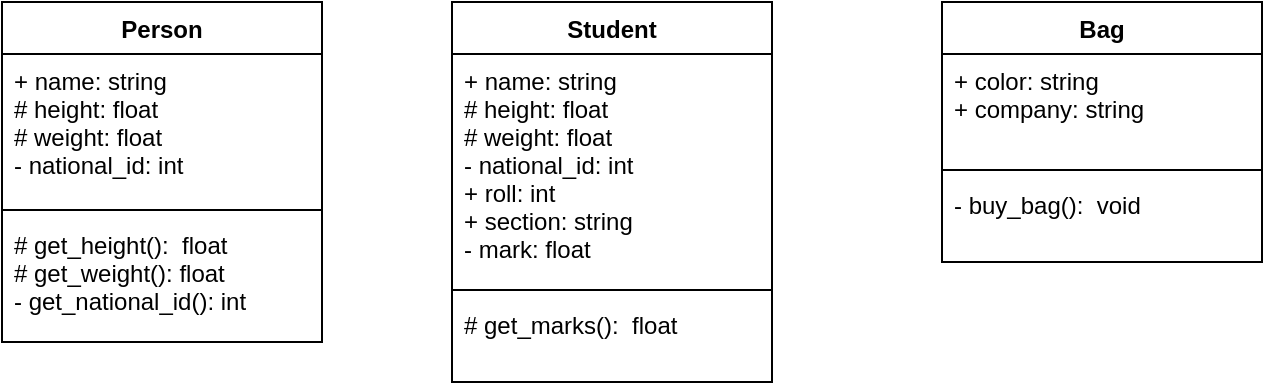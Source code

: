 <mxfile version="20.6.0" type="device"><diagram id="rsFz6V0V3Y2aOYZGyEYR" name="Page-1"><mxGraphModel dx="868" dy="474" grid="1" gridSize="10" guides="1" tooltips="1" connect="1" arrows="1" fold="1" page="1" pageScale="1" pageWidth="850" pageHeight="1100" math="0" shadow="0"><root><mxCell id="0"/><mxCell id="1" parent="0"/><mxCell id="5YK2ttBiyL-jPPbldMlE-1" value="Person" style="swimlane;fontStyle=1;align=center;verticalAlign=top;childLayout=stackLayout;horizontal=1;startSize=26;horizontalStack=0;resizeParent=1;resizeParentMax=0;resizeLast=0;collapsible=1;marginBottom=0;" vertex="1" parent="1"><mxGeometry x="40" y="120" width="160" height="170" as="geometry"><mxRectangle x="40" y="120" width="80" height="30" as="alternateBounds"/></mxGeometry></mxCell><mxCell id="5YK2ttBiyL-jPPbldMlE-2" value="+ name: string&#10;# height: float&#10;# weight: float&#10;- national_id: int&#10;" style="text;strokeColor=none;fillColor=none;align=left;verticalAlign=top;spacingLeft=4;spacingRight=4;overflow=hidden;rotatable=0;points=[[0,0.5],[1,0.5]];portConstraint=eastwest;" vertex="1" parent="5YK2ttBiyL-jPPbldMlE-1"><mxGeometry y="26" width="160" height="74" as="geometry"/></mxCell><mxCell id="5YK2ttBiyL-jPPbldMlE-3" value="" style="line;strokeWidth=1;fillColor=none;align=left;verticalAlign=middle;spacingTop=-1;spacingLeft=3;spacingRight=3;rotatable=0;labelPosition=right;points=[];portConstraint=eastwest;strokeColor=inherit;" vertex="1" parent="5YK2ttBiyL-jPPbldMlE-1"><mxGeometry y="100" width="160" height="8" as="geometry"/></mxCell><mxCell id="5YK2ttBiyL-jPPbldMlE-4" value="# get_height():  float&#10;# get_weight(): float&#10;- get_national_id(): int" style="text;strokeColor=none;fillColor=none;align=left;verticalAlign=top;spacingLeft=4;spacingRight=4;overflow=hidden;rotatable=0;points=[[0,0.5],[1,0.5]];portConstraint=eastwest;" vertex="1" parent="5YK2ttBiyL-jPPbldMlE-1"><mxGeometry y="108" width="160" height="62" as="geometry"/></mxCell><mxCell id="5YK2ttBiyL-jPPbldMlE-5" value="Student" style="swimlane;fontStyle=1;align=center;verticalAlign=top;childLayout=stackLayout;horizontal=1;startSize=26;horizontalStack=0;resizeParent=1;resizeParentMax=0;resizeLast=0;collapsible=1;marginBottom=0;" vertex="1" parent="1"><mxGeometry x="265" y="120" width="160" height="190" as="geometry"><mxRectangle x="40" y="120" width="80" height="30" as="alternateBounds"/></mxGeometry></mxCell><mxCell id="5YK2ttBiyL-jPPbldMlE-6" value="+ name: string&#10;# height: float&#10;# weight: float&#10;- national_id: int&#10;+ roll: int&#10;+ section: string&#10;- mark: float" style="text;strokeColor=none;fillColor=none;align=left;verticalAlign=top;spacingLeft=4;spacingRight=4;overflow=hidden;rotatable=0;points=[[0,0.5],[1,0.5]];portConstraint=eastwest;" vertex="1" parent="5YK2ttBiyL-jPPbldMlE-5"><mxGeometry y="26" width="160" height="114" as="geometry"/></mxCell><mxCell id="5YK2ttBiyL-jPPbldMlE-7" value="" style="line;strokeWidth=1;fillColor=none;align=left;verticalAlign=middle;spacingTop=-1;spacingLeft=3;spacingRight=3;rotatable=0;labelPosition=right;points=[];portConstraint=eastwest;strokeColor=inherit;" vertex="1" parent="5YK2ttBiyL-jPPbldMlE-5"><mxGeometry y="140" width="160" height="8" as="geometry"/></mxCell><mxCell id="5YK2ttBiyL-jPPbldMlE-8" value="# get_marks():  float" style="text;strokeColor=none;fillColor=none;align=left;verticalAlign=top;spacingLeft=4;spacingRight=4;overflow=hidden;rotatable=0;points=[[0,0.5],[1,0.5]];portConstraint=eastwest;" vertex="1" parent="5YK2ttBiyL-jPPbldMlE-5"><mxGeometry y="148" width="160" height="42" as="geometry"/></mxCell><mxCell id="5YK2ttBiyL-jPPbldMlE-9" value="Bag" style="swimlane;fontStyle=1;align=center;verticalAlign=top;childLayout=stackLayout;horizontal=1;startSize=26;horizontalStack=0;resizeParent=1;resizeParentMax=0;resizeLast=0;collapsible=1;marginBottom=0;" vertex="1" parent="1"><mxGeometry x="510" y="120" width="160" height="130" as="geometry"><mxRectangle x="40" y="120" width="80" height="30" as="alternateBounds"/></mxGeometry></mxCell><mxCell id="5YK2ttBiyL-jPPbldMlE-10" value="+ color: string &#10;+ company: string" style="text;strokeColor=none;fillColor=none;align=left;verticalAlign=top;spacingLeft=4;spacingRight=4;overflow=hidden;rotatable=0;points=[[0,0.5],[1,0.5]];portConstraint=eastwest;" vertex="1" parent="5YK2ttBiyL-jPPbldMlE-9"><mxGeometry y="26" width="160" height="54" as="geometry"/></mxCell><mxCell id="5YK2ttBiyL-jPPbldMlE-11" value="" style="line;strokeWidth=1;fillColor=none;align=left;verticalAlign=middle;spacingTop=-1;spacingLeft=3;spacingRight=3;rotatable=0;labelPosition=right;points=[];portConstraint=eastwest;strokeColor=inherit;" vertex="1" parent="5YK2ttBiyL-jPPbldMlE-9"><mxGeometry y="80" width="160" height="8" as="geometry"/></mxCell><mxCell id="5YK2ttBiyL-jPPbldMlE-12" value="- buy_bag():  void" style="text;strokeColor=none;fillColor=none;align=left;verticalAlign=top;spacingLeft=4;spacingRight=4;overflow=hidden;rotatable=0;points=[[0,0.5],[1,0.5]];portConstraint=eastwest;" vertex="1" parent="5YK2ttBiyL-jPPbldMlE-9"><mxGeometry y="88" width="160" height="42" as="geometry"/></mxCell></root></mxGraphModel></diagram></mxfile>